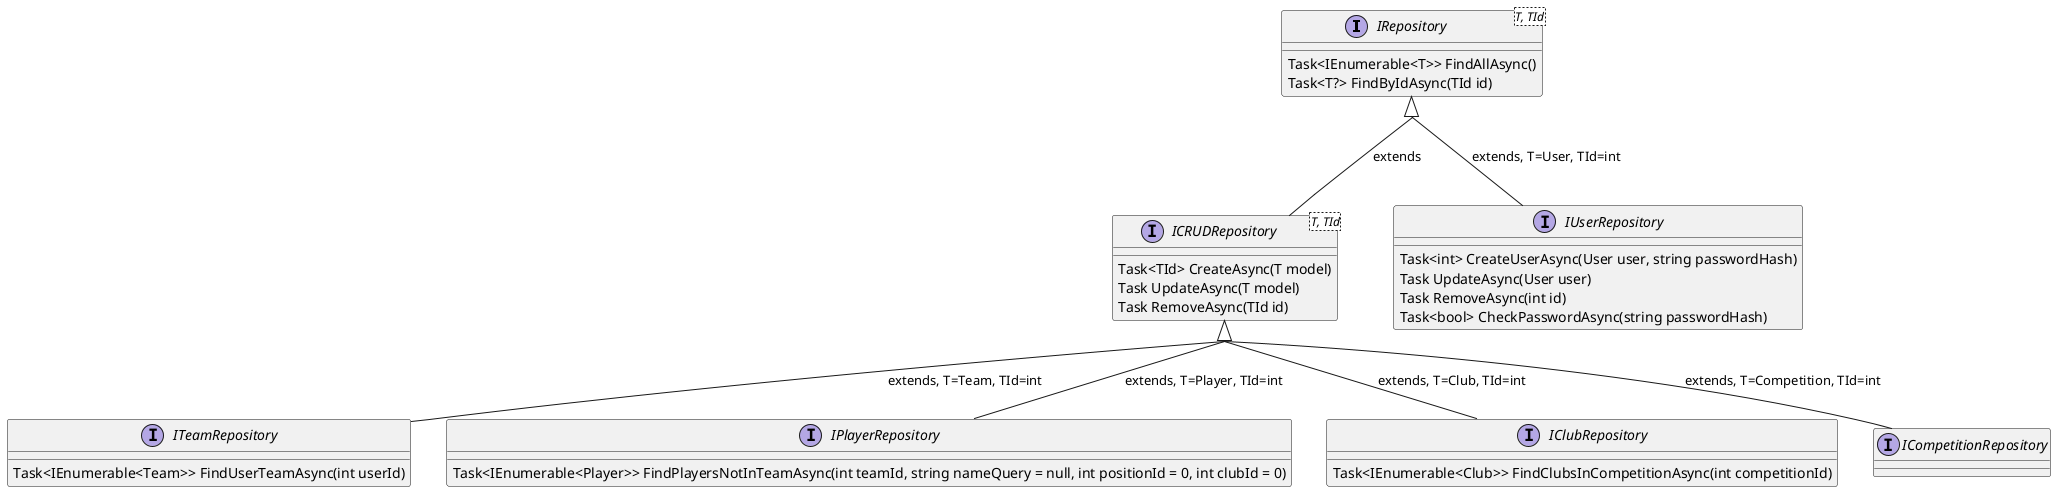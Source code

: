 @startuml Repositories
skinparam groupInheritance 2

interface IRepository<T, TId> {
    Task<IEnumerable<T>> FindAllAsync()
    Task<T?> FindByIdAsync(TId id)
}

interface ICRUDRepository<T, TId> {
    Task<TId> CreateAsync(T model)
    Task UpdateAsync(T model)
    Task RemoveAsync(TId id)
}
IRepository <|-- ICRUDRepository : extends

interface IUserRepository {
    Task<int> CreateUserAsync(User user, string passwordHash)
    Task UpdateAsync(User user)
    Task RemoveAsync(int id)
    Task<bool> CheckPasswordAsync(string passwordHash)
}
IRepository <|-- IUserRepository : extends, T=User, TId=int

interface ITeamRepository {
    Task<IEnumerable<Team>> FindUserTeamAsync(int userId)
}
ICRUDRepository <|-- ITeamRepository : extends, T=Team, TId=int

interface IPlayerRepository {
    Task<IEnumerable<Player>> FindPlayersNotInTeamAsync(int teamId, string nameQuery = null, int positionId = 0, int clubId = 0)
}
ICRUDRepository <|-- IPlayerRepository : extends, T=Player, TId=int

interface IClubRepository {
    Task<IEnumerable<Club>> FindClubsInCompetitionAsync(int competitionId)
}
ICRUDRepository <|-- IClubRepository : extends, T=Club, TId=int

interface ICompetitionRepository {
}
ICRUDRepository <|-- ICompetitionRepository : extends, T=Competition, TId=int

@enduml 